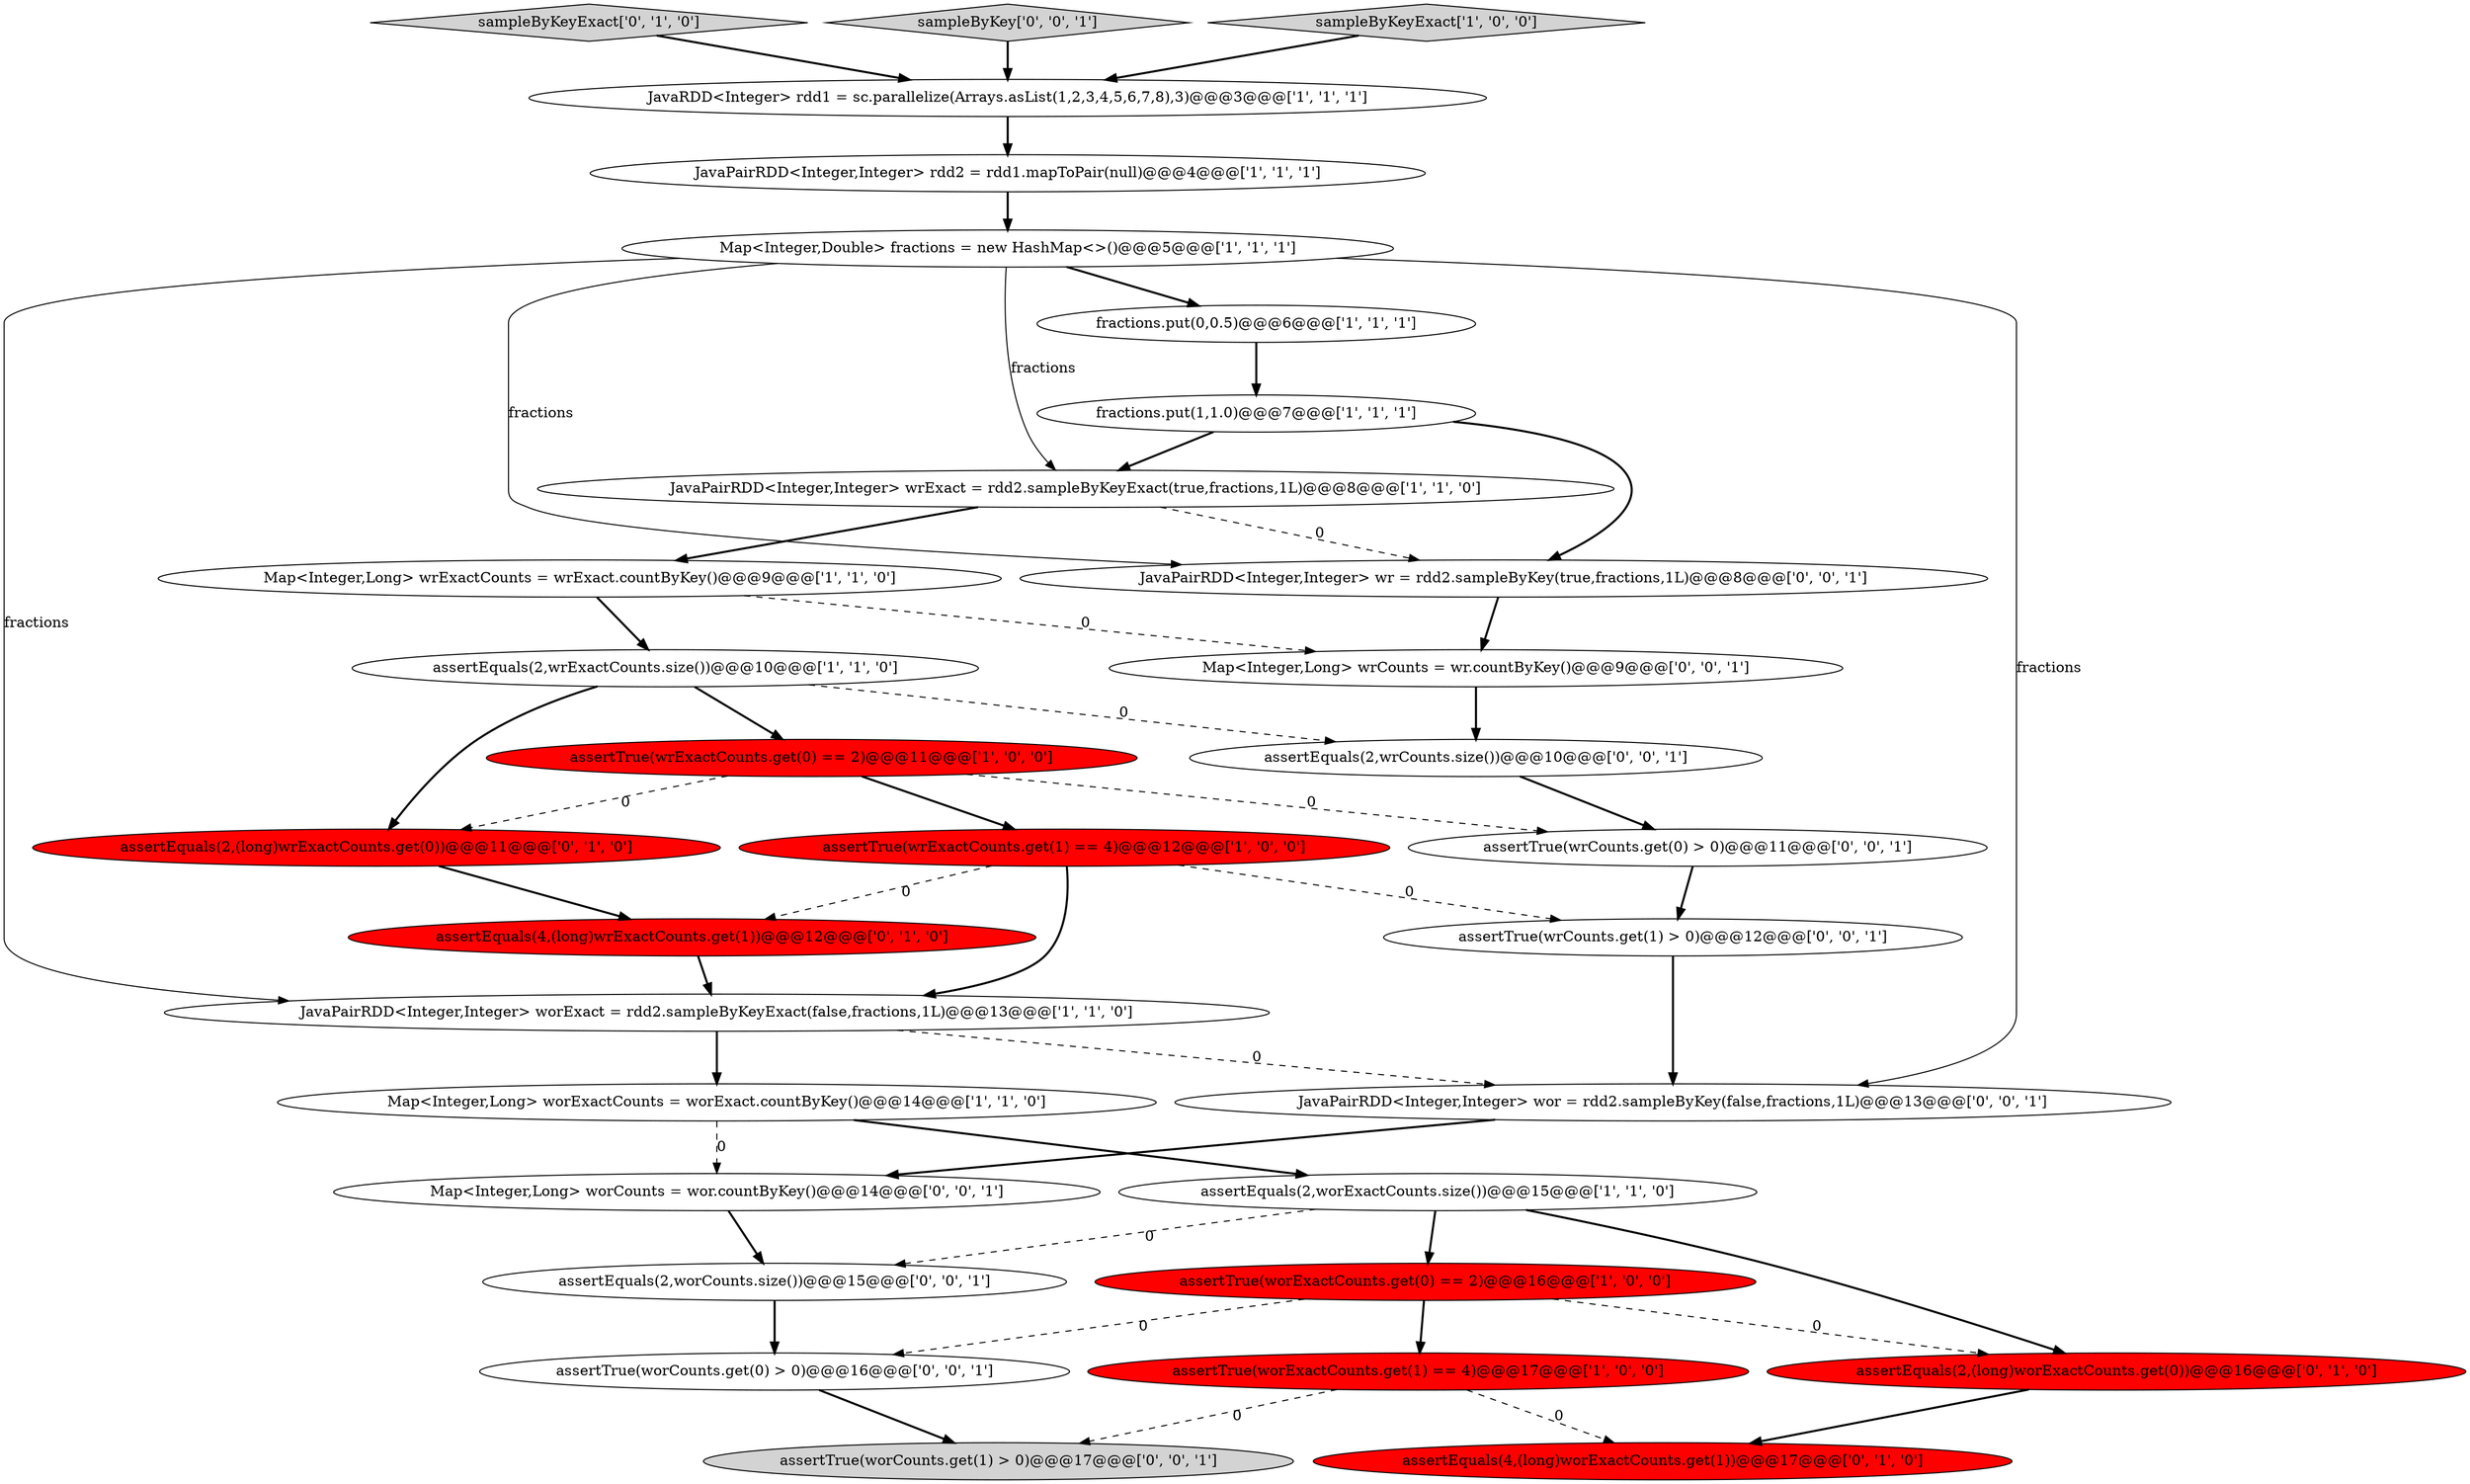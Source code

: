 digraph {
10 [style = filled, label = "assertTrue(wrExactCounts.get(0) == 2)@@@11@@@['1', '0', '0']", fillcolor = red, shape = ellipse image = "AAA1AAABBB1BBB"];
16 [style = filled, label = "sampleByKeyExact['0', '1', '0']", fillcolor = lightgray, shape = diamond image = "AAA0AAABBB2BBB"];
14 [style = filled, label = "assertTrue(worExactCounts.get(1) == 4)@@@17@@@['1', '0', '0']", fillcolor = red, shape = ellipse image = "AAA1AAABBB1BBB"];
26 [style = filled, label = "assertTrue(wrCounts.get(0) > 0)@@@11@@@['0', '0', '1']", fillcolor = white, shape = ellipse image = "AAA0AAABBB3BBB"];
9 [style = filled, label = "Map<Integer,Long> wrExactCounts = wrExact.countByKey()@@@9@@@['1', '1', '0']", fillcolor = white, shape = ellipse image = "AAA0AAABBB1BBB"];
7 [style = filled, label = "assertEquals(2,wrExactCounts.size())@@@10@@@['1', '1', '0']", fillcolor = white, shape = ellipse image = "AAA0AAABBB1BBB"];
31 [style = filled, label = "assertEquals(2,wrCounts.size())@@@10@@@['0', '0', '1']", fillcolor = white, shape = ellipse image = "AAA0AAABBB3BBB"];
13 [style = filled, label = "Map<Integer,Long> worExactCounts = worExact.countByKey()@@@14@@@['1', '1', '0']", fillcolor = white, shape = ellipse image = "AAA0AAABBB1BBB"];
20 [style = filled, label = "assertEquals(2,(long)worExactCounts.get(0))@@@16@@@['0', '1', '0']", fillcolor = red, shape = ellipse image = "AAA1AAABBB2BBB"];
28 [style = filled, label = "Map<Integer,Long> worCounts = wor.countByKey()@@@14@@@['0', '0', '1']", fillcolor = white, shape = ellipse image = "AAA0AAABBB3BBB"];
4 [style = filled, label = "assertTrue(wrExactCounts.get(1) == 4)@@@12@@@['1', '0', '0']", fillcolor = red, shape = ellipse image = "AAA1AAABBB1BBB"];
8 [style = filled, label = "fractions.put(1,1.0)@@@7@@@['1', '1', '1']", fillcolor = white, shape = ellipse image = "AAA0AAABBB1BBB"];
17 [style = filled, label = "assertEquals(4,(long)worExactCounts.get(1))@@@17@@@['0', '1', '0']", fillcolor = red, shape = ellipse image = "AAA1AAABBB2BBB"];
0 [style = filled, label = "fractions.put(0,0.5)@@@6@@@['1', '1', '1']", fillcolor = white, shape = ellipse image = "AAA0AAABBB1BBB"];
21 [style = filled, label = "assertTrue(worCounts.get(1) > 0)@@@17@@@['0', '0', '1']", fillcolor = lightgray, shape = ellipse image = "AAA0AAABBB3BBB"];
15 [style = filled, label = "assertEquals(2,worExactCounts.size())@@@15@@@['1', '1', '0']", fillcolor = white, shape = ellipse image = "AAA0AAABBB1BBB"];
22 [style = filled, label = "assertTrue(worCounts.get(0) > 0)@@@16@@@['0', '0', '1']", fillcolor = white, shape = ellipse image = "AAA0AAABBB3BBB"];
11 [style = filled, label = "JavaPairRDD<Integer,Integer> worExact = rdd2.sampleByKeyExact(false,fractions,1L)@@@13@@@['1', '1', '0']", fillcolor = white, shape = ellipse image = "AAA0AAABBB1BBB"];
23 [style = filled, label = "JavaPairRDD<Integer,Integer> wor = rdd2.sampleByKey(false,fractions,1L)@@@13@@@['0', '0', '1']", fillcolor = white, shape = ellipse image = "AAA0AAABBB3BBB"];
19 [style = filled, label = "assertEquals(2,(long)wrExactCounts.get(0))@@@11@@@['0', '1', '0']", fillcolor = red, shape = ellipse image = "AAA1AAABBB2BBB"];
12 [style = filled, label = "assertTrue(worExactCounts.get(0) == 2)@@@16@@@['1', '0', '0']", fillcolor = red, shape = ellipse image = "AAA1AAABBB1BBB"];
18 [style = filled, label = "assertEquals(4,(long)wrExactCounts.get(1))@@@12@@@['0', '1', '0']", fillcolor = red, shape = ellipse image = "AAA1AAABBB2BBB"];
29 [style = filled, label = "assertEquals(2,worCounts.size())@@@15@@@['0', '0', '1']", fillcolor = white, shape = ellipse image = "AAA0AAABBB3BBB"];
6 [style = filled, label = "JavaRDD<Integer> rdd1 = sc.parallelize(Arrays.asList(1,2,3,4,5,6,7,8),3)@@@3@@@['1', '1', '1']", fillcolor = white, shape = ellipse image = "AAA0AAABBB1BBB"];
30 [style = filled, label = "JavaPairRDD<Integer,Integer> wr = rdd2.sampleByKey(true,fractions,1L)@@@8@@@['0', '0', '1']", fillcolor = white, shape = ellipse image = "AAA0AAABBB3BBB"];
1 [style = filled, label = "Map<Integer,Double> fractions = new HashMap<>()@@@5@@@['1', '1', '1']", fillcolor = white, shape = ellipse image = "AAA0AAABBB1BBB"];
5 [style = filled, label = "JavaPairRDD<Integer,Integer> wrExact = rdd2.sampleByKeyExact(true,fractions,1L)@@@8@@@['1', '1', '0']", fillcolor = white, shape = ellipse image = "AAA0AAABBB1BBB"];
25 [style = filled, label = "Map<Integer,Long> wrCounts = wr.countByKey()@@@9@@@['0', '0', '1']", fillcolor = white, shape = ellipse image = "AAA0AAABBB3BBB"];
24 [style = filled, label = "assertTrue(wrCounts.get(1) > 0)@@@12@@@['0', '0', '1']", fillcolor = white, shape = ellipse image = "AAA0AAABBB3BBB"];
27 [style = filled, label = "sampleByKey['0', '0', '1']", fillcolor = lightgray, shape = diamond image = "AAA0AAABBB3BBB"];
2 [style = filled, label = "JavaPairRDD<Integer,Integer> rdd2 = rdd1.mapToPair(null)@@@4@@@['1', '1', '1']", fillcolor = white, shape = ellipse image = "AAA0AAABBB1BBB"];
3 [style = filled, label = "sampleByKeyExact['1', '0', '0']", fillcolor = lightgray, shape = diamond image = "AAA0AAABBB1BBB"];
8->30 [style = bold, label=""];
28->29 [style = bold, label=""];
4->18 [style = dashed, label="0"];
19->18 [style = bold, label=""];
20->17 [style = bold, label=""];
1->11 [style = solid, label="fractions"];
12->20 [style = dashed, label="0"];
7->31 [style = dashed, label="0"];
5->9 [style = bold, label=""];
1->5 [style = solid, label="fractions"];
7->10 [style = bold, label=""];
2->1 [style = bold, label=""];
10->19 [style = dashed, label="0"];
16->6 [style = bold, label=""];
18->11 [style = bold, label=""];
22->21 [style = bold, label=""];
3->6 [style = bold, label=""];
30->25 [style = bold, label=""];
1->30 [style = solid, label="fractions"];
11->23 [style = dashed, label="0"];
15->29 [style = dashed, label="0"];
1->0 [style = bold, label=""];
9->7 [style = bold, label=""];
26->24 [style = bold, label=""];
27->6 [style = bold, label=""];
25->31 [style = bold, label=""];
6->2 [style = bold, label=""];
23->28 [style = bold, label=""];
1->23 [style = solid, label="fractions"];
13->28 [style = dashed, label="0"];
31->26 [style = bold, label=""];
10->26 [style = dashed, label="0"];
8->5 [style = bold, label=""];
15->20 [style = bold, label=""];
11->13 [style = bold, label=""];
9->25 [style = dashed, label="0"];
12->22 [style = dashed, label="0"];
12->14 [style = bold, label=""];
0->8 [style = bold, label=""];
10->4 [style = bold, label=""];
14->17 [style = dashed, label="0"];
14->21 [style = dashed, label="0"];
15->12 [style = bold, label=""];
13->15 [style = bold, label=""];
29->22 [style = bold, label=""];
4->24 [style = dashed, label="0"];
4->11 [style = bold, label=""];
7->19 [style = bold, label=""];
5->30 [style = dashed, label="0"];
24->23 [style = bold, label=""];
}
